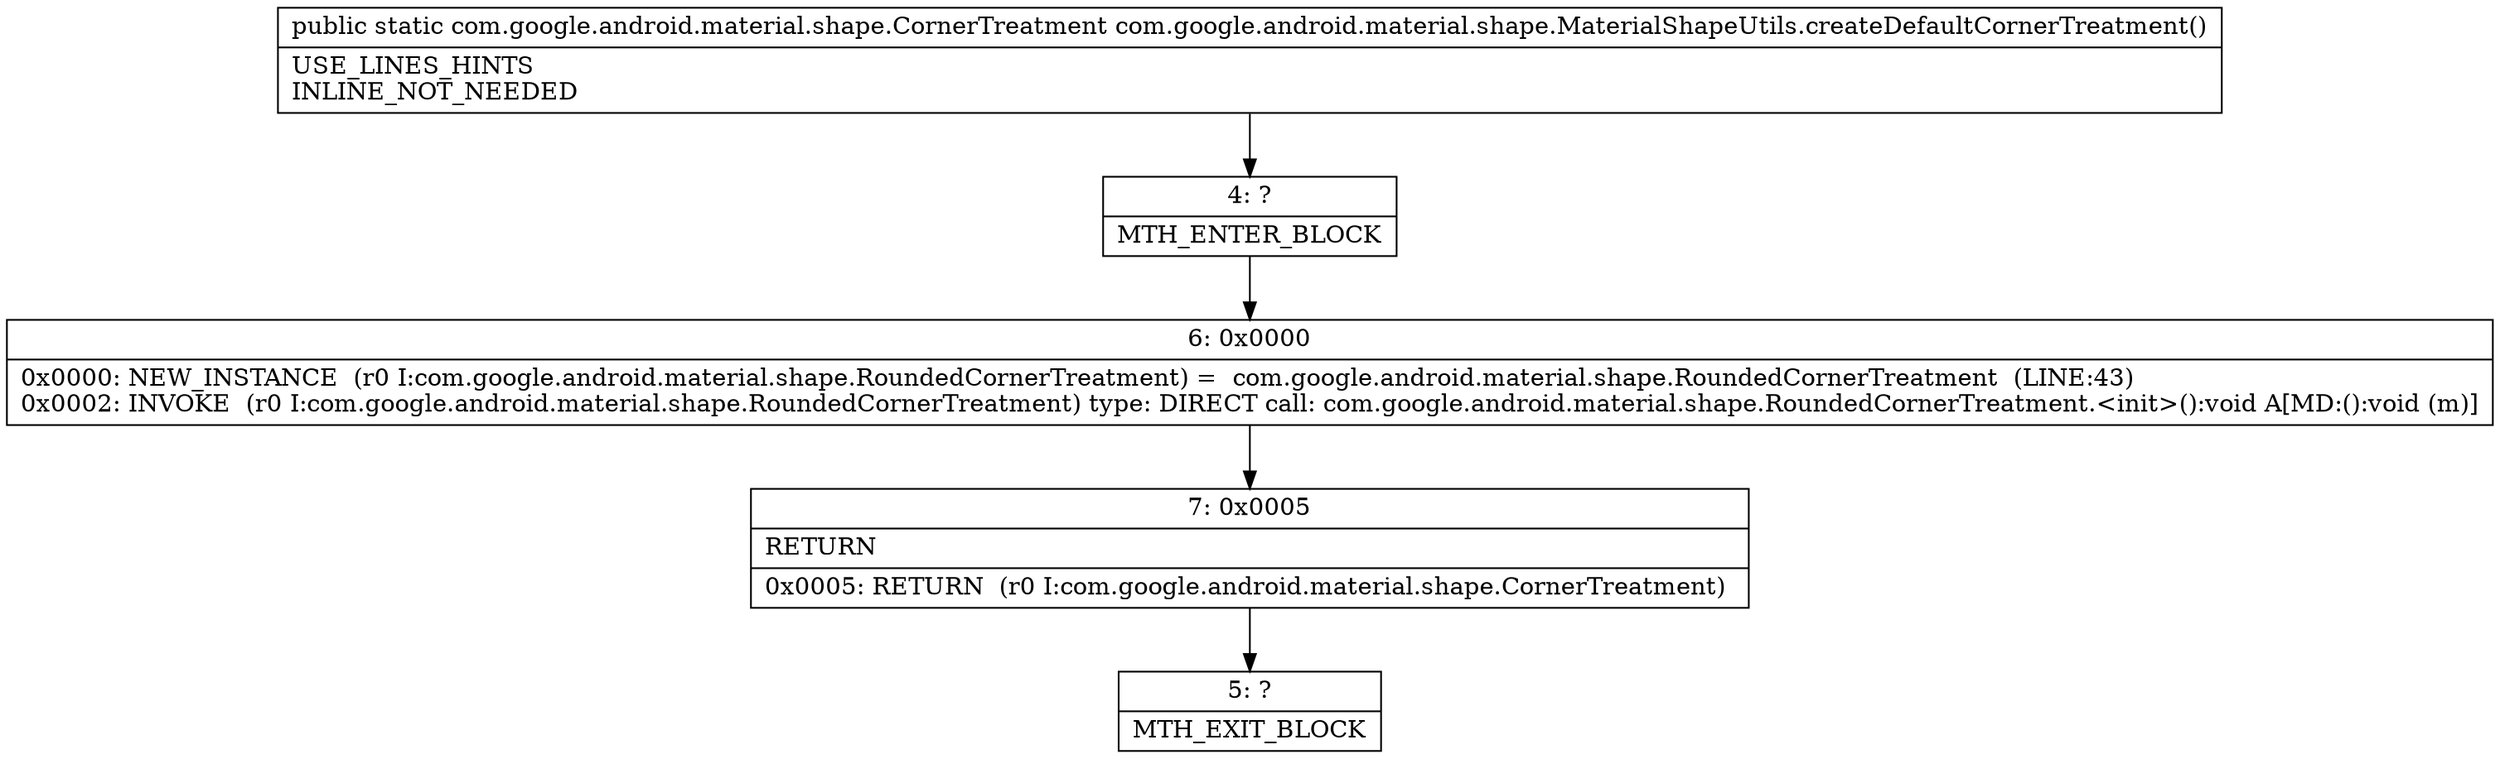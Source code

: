 digraph "CFG forcom.google.android.material.shape.MaterialShapeUtils.createDefaultCornerTreatment()Lcom\/google\/android\/material\/shape\/CornerTreatment;" {
Node_4 [shape=record,label="{4\:\ ?|MTH_ENTER_BLOCK\l}"];
Node_6 [shape=record,label="{6\:\ 0x0000|0x0000: NEW_INSTANCE  (r0 I:com.google.android.material.shape.RoundedCornerTreatment) =  com.google.android.material.shape.RoundedCornerTreatment  (LINE:43)\l0x0002: INVOKE  (r0 I:com.google.android.material.shape.RoundedCornerTreatment) type: DIRECT call: com.google.android.material.shape.RoundedCornerTreatment.\<init\>():void A[MD:():void (m)]\l}"];
Node_7 [shape=record,label="{7\:\ 0x0005|RETURN\l|0x0005: RETURN  (r0 I:com.google.android.material.shape.CornerTreatment) \l}"];
Node_5 [shape=record,label="{5\:\ ?|MTH_EXIT_BLOCK\l}"];
MethodNode[shape=record,label="{public static com.google.android.material.shape.CornerTreatment com.google.android.material.shape.MaterialShapeUtils.createDefaultCornerTreatment()  | USE_LINES_HINTS\lINLINE_NOT_NEEDED\l}"];
MethodNode -> Node_4;Node_4 -> Node_6;
Node_6 -> Node_7;
Node_7 -> Node_5;
}

